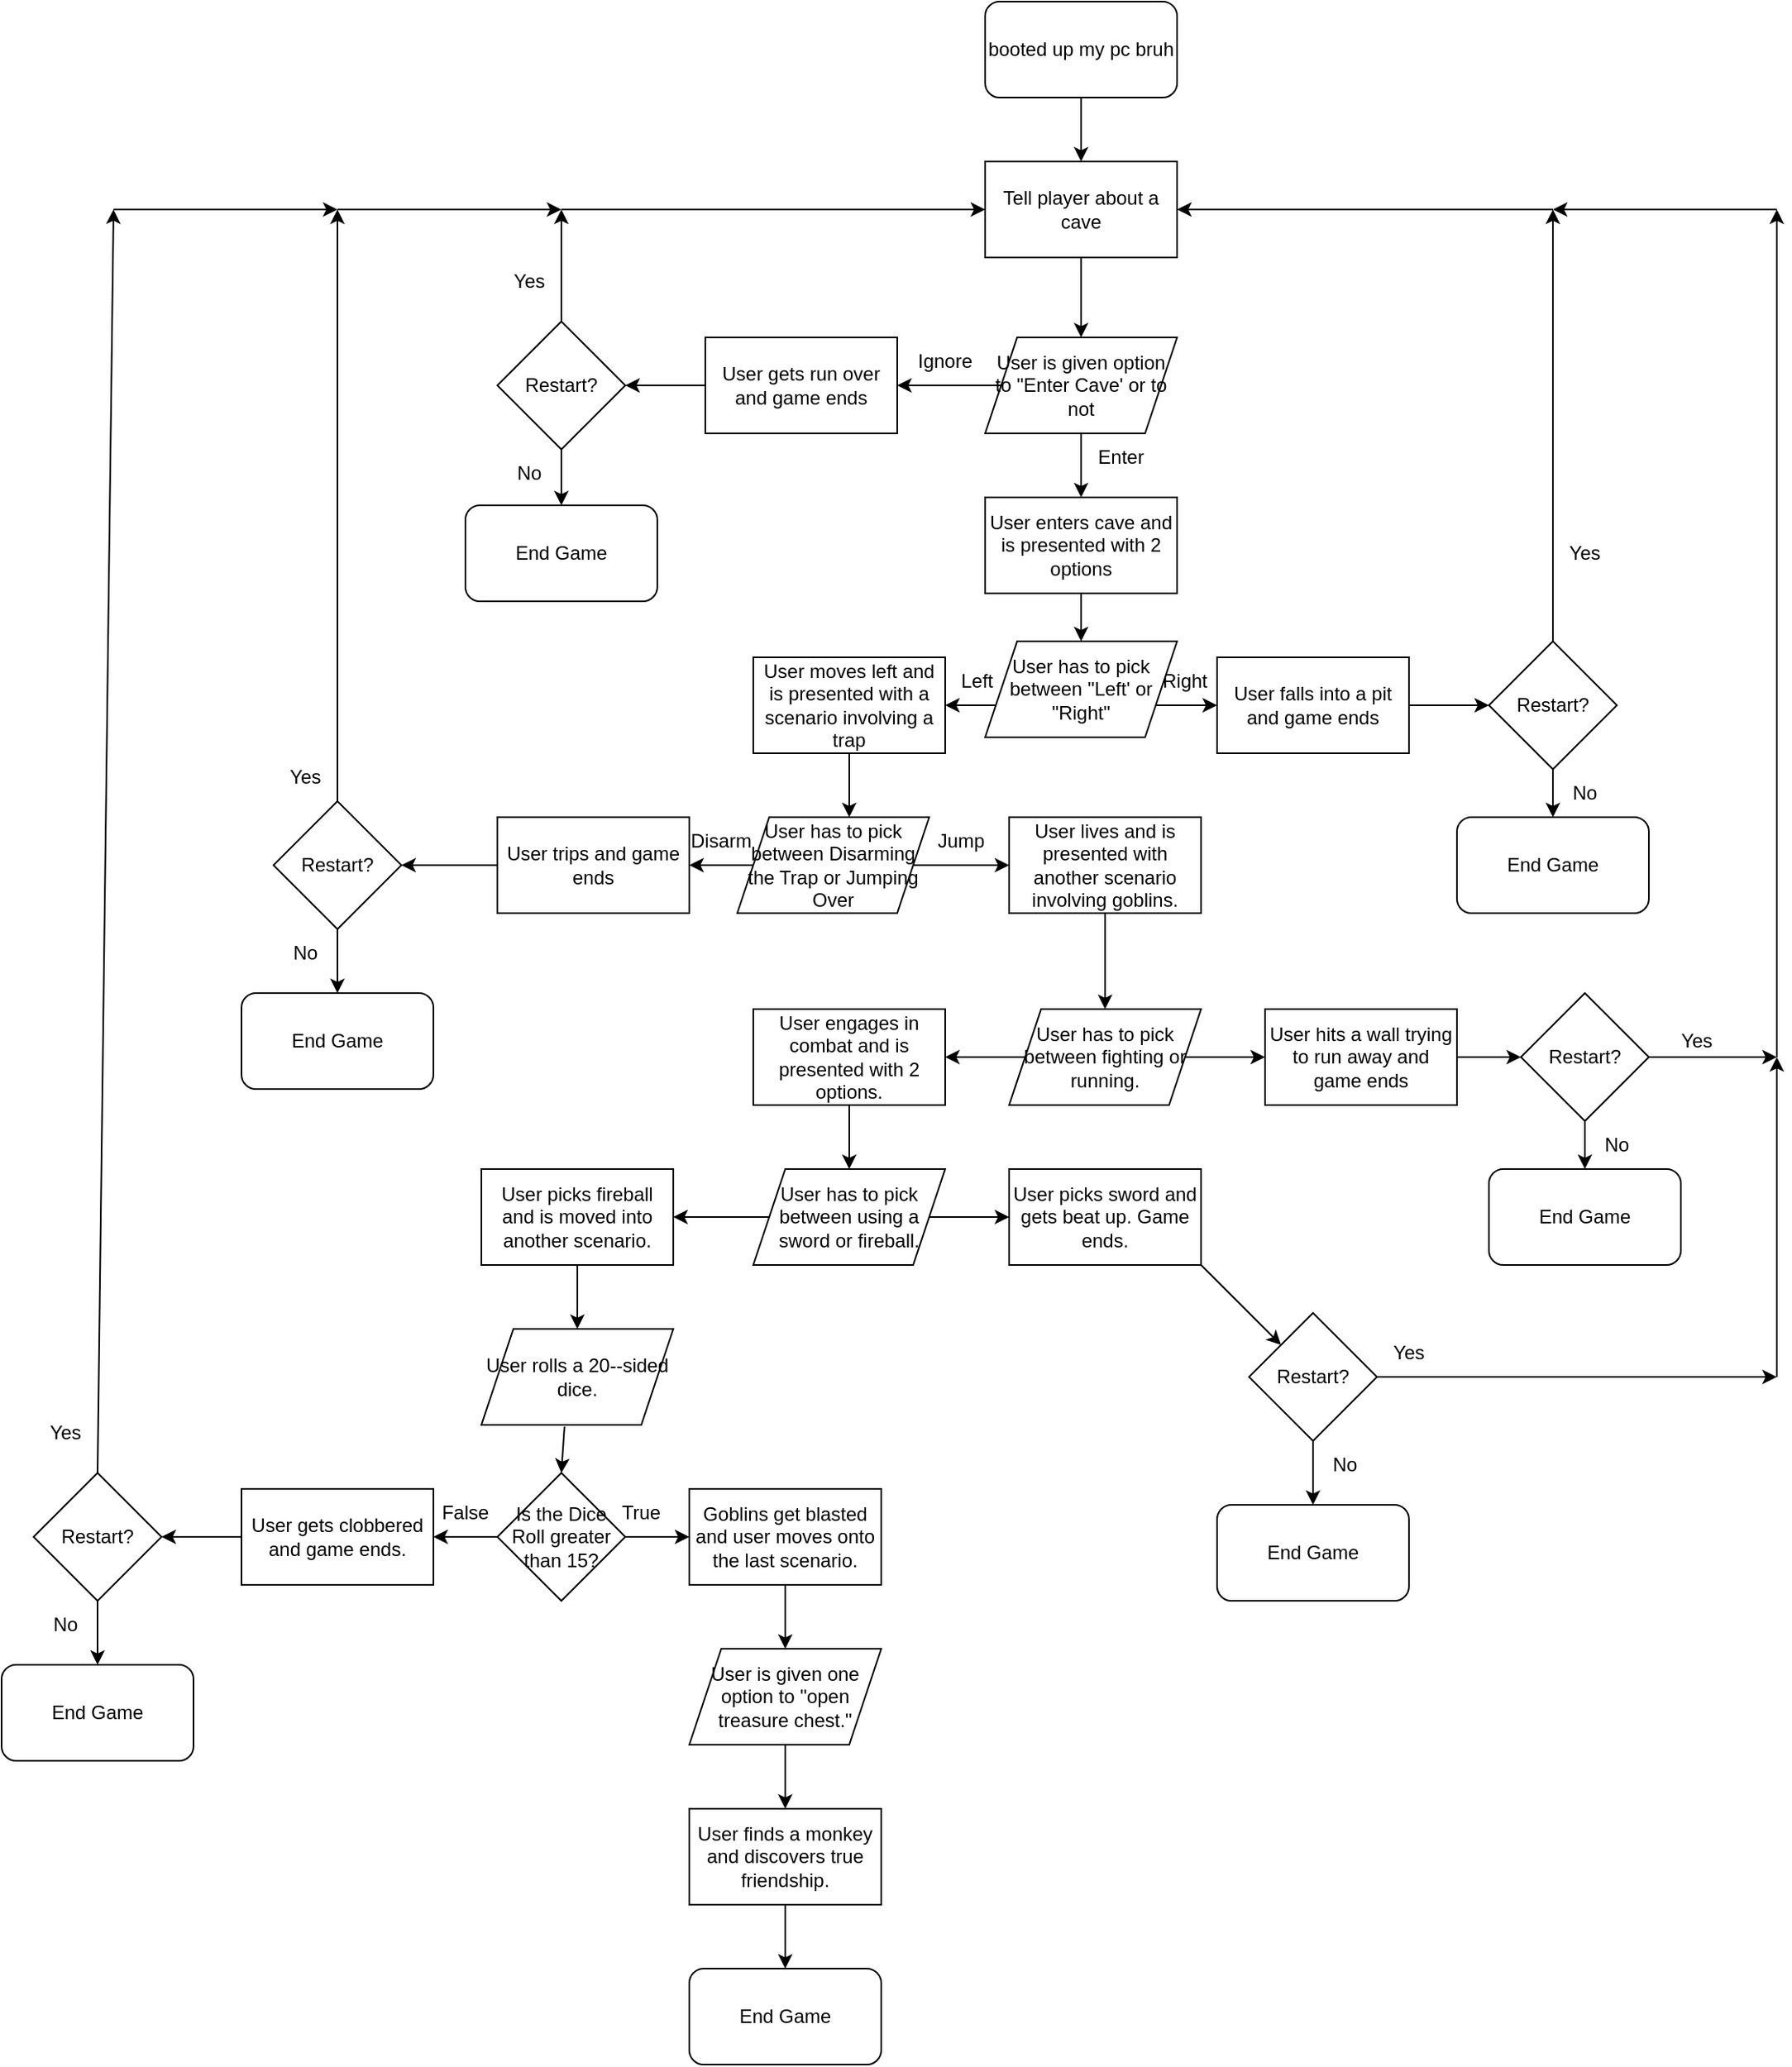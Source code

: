 <mxfile version="20.8.15" type="github">
  <diagram name="Page-1" id="5RxT69QAgoSh3RhOwdCd">
    <mxGraphModel dx="2359" dy="838" grid="1" gridSize="10" guides="1" tooltips="1" connect="1" arrows="1" fold="1" page="1" pageScale="1" pageWidth="850" pageHeight="1100" math="0" shadow="0">
      <root>
        <mxCell id="0" />
        <mxCell id="1" parent="0" />
        <mxCell id="-HIp7EItTo0Dw7fwhMQw-2" value="booted up my pc bruh" style="rounded=1;whiteSpace=wrap;html=1;" vertex="1" parent="1">
          <mxGeometry x="365" y="10" width="120" height="60" as="geometry" />
        </mxCell>
        <mxCell id="-HIp7EItTo0Dw7fwhMQw-4" value="" style="endArrow=classic;html=1;rounded=0;exitX=0.5;exitY=1;exitDx=0;exitDy=0;" edge="1" parent="1" source="-HIp7EItTo0Dw7fwhMQw-2">
          <mxGeometry width="50" height="50" relative="1" as="geometry">
            <mxPoint x="400" y="380" as="sourcePoint" />
            <mxPoint x="425" y="110" as="targetPoint" />
          </mxGeometry>
        </mxCell>
        <mxCell id="-HIp7EItTo0Dw7fwhMQw-5" value="&lt;font style=&quot;font-size: 12px;&quot;&gt;User is given option to &quot;Enter Cave&#39; or to not&lt;/font&gt;" style="shape=parallelogram;perimeter=parallelogramPerimeter;whiteSpace=wrap;html=1;fixedSize=1;" vertex="1" parent="1">
          <mxGeometry x="365" y="220" width="120" height="60" as="geometry" />
        </mxCell>
        <mxCell id="-HIp7EItTo0Dw7fwhMQw-6" value="" style="endArrow=classic;html=1;rounded=0;exitX=0.5;exitY=1;exitDx=0;exitDy=0;" edge="1" parent="1" source="-HIp7EItTo0Dw7fwhMQw-5">
          <mxGeometry width="50" height="50" relative="1" as="geometry">
            <mxPoint x="400" y="540" as="sourcePoint" />
            <mxPoint x="425" y="320" as="targetPoint" />
          </mxGeometry>
        </mxCell>
        <mxCell id="-HIp7EItTo0Dw7fwhMQw-7" value="User enters cave and is presented with 2 options" style="rounded=0;whiteSpace=wrap;html=1;" vertex="1" parent="1">
          <mxGeometry x="365" y="320" width="120" height="60" as="geometry" />
        </mxCell>
        <mxCell id="-HIp7EItTo0Dw7fwhMQw-9" value="" style="endArrow=classic;html=1;rounded=0;exitX=0.5;exitY=1;exitDx=0;exitDy=0;" edge="1" parent="1" source="-HIp7EItTo0Dw7fwhMQw-7">
          <mxGeometry width="50" height="50" relative="1" as="geometry">
            <mxPoint x="400" y="620" as="sourcePoint" />
            <mxPoint x="425" y="410" as="targetPoint" />
          </mxGeometry>
        </mxCell>
        <mxCell id="-HIp7EItTo0Dw7fwhMQw-10" value="" style="endArrow=classic;html=1;rounded=0;exitX=0;exitY=0.5;exitDx=0;exitDy=0;" edge="1" parent="1">
          <mxGeometry width="50" height="50" relative="1" as="geometry">
            <mxPoint x="385" y="450" as="sourcePoint" />
            <mxPoint x="340" y="450" as="targetPoint" />
          </mxGeometry>
        </mxCell>
        <mxCell id="-HIp7EItTo0Dw7fwhMQw-11" value="" style="endArrow=classic;html=1;rounded=0;exitX=1;exitY=0.5;exitDx=0;exitDy=0;" edge="1" parent="1">
          <mxGeometry width="50" height="50" relative="1" as="geometry">
            <mxPoint x="465" y="450" as="sourcePoint" />
            <mxPoint x="510" y="450" as="targetPoint" />
          </mxGeometry>
        </mxCell>
        <mxCell id="-HIp7EItTo0Dw7fwhMQw-12" value="User moves left and is presented with a scenario involving a trap" style="rounded=0;whiteSpace=wrap;html=1;" vertex="1" parent="1">
          <mxGeometry x="220" y="420" width="120" height="60" as="geometry" />
        </mxCell>
        <mxCell id="-HIp7EItTo0Dw7fwhMQw-13" value="User falls into a pit and game ends" style="rounded=0;whiteSpace=wrap;html=1;" vertex="1" parent="1">
          <mxGeometry x="510" y="420" width="120" height="60" as="geometry" />
        </mxCell>
        <mxCell id="-HIp7EItTo0Dw7fwhMQw-14" value="Left" style="text;html=1;strokeColor=none;fillColor=none;align=center;verticalAlign=middle;whiteSpace=wrap;rounded=0;" vertex="1" parent="1">
          <mxGeometry x="330" y="420" width="60" height="30" as="geometry" />
        </mxCell>
        <mxCell id="-HIp7EItTo0Dw7fwhMQw-15" value="Right" style="text;html=1;strokeColor=none;fillColor=none;align=center;verticalAlign=middle;whiteSpace=wrap;rounded=0;" vertex="1" parent="1">
          <mxGeometry x="460" y="420" width="60" height="30" as="geometry" />
        </mxCell>
        <mxCell id="-HIp7EItTo0Dw7fwhMQw-16" value="User has to pick between &quot;Left&#39; or &quot;Right&quot;" style="shape=parallelogram;perimeter=parallelogramPerimeter;whiteSpace=wrap;html=1;fixedSize=1;" vertex="1" parent="1">
          <mxGeometry x="365" y="410" width="120" height="60" as="geometry" />
        </mxCell>
        <mxCell id="-HIp7EItTo0Dw7fwhMQw-17" value="Restart?" style="rhombus;whiteSpace=wrap;html=1;fontSize=12;" vertex="1" parent="1">
          <mxGeometry x="680" y="410" width="80" height="80" as="geometry" />
        </mxCell>
        <mxCell id="-HIp7EItTo0Dw7fwhMQw-18" value="" style="endArrow=classic;html=1;rounded=0;fontSize=12;exitX=1;exitY=0.5;exitDx=0;exitDy=0;entryX=0;entryY=0.5;entryDx=0;entryDy=0;" edge="1" parent="1" source="-HIp7EItTo0Dw7fwhMQw-13" target="-HIp7EItTo0Dw7fwhMQw-17">
          <mxGeometry width="50" height="50" relative="1" as="geometry">
            <mxPoint x="400" y="480" as="sourcePoint" />
            <mxPoint x="450" y="430" as="targetPoint" />
          </mxGeometry>
        </mxCell>
        <mxCell id="-HIp7EItTo0Dw7fwhMQw-19" value="End Game" style="rounded=1;whiteSpace=wrap;html=1;fontSize=12;" vertex="1" parent="1">
          <mxGeometry x="660" y="520" width="120" height="60" as="geometry" />
        </mxCell>
        <mxCell id="-HIp7EItTo0Dw7fwhMQw-20" value="" style="endArrow=classic;html=1;rounded=0;fontSize=12;exitX=0.5;exitY=1;exitDx=0;exitDy=0;entryX=0.5;entryY=0;entryDx=0;entryDy=0;" edge="1" parent="1" source="-HIp7EItTo0Dw7fwhMQw-17" target="-HIp7EItTo0Dw7fwhMQw-19">
          <mxGeometry width="50" height="50" relative="1" as="geometry">
            <mxPoint x="400" y="480" as="sourcePoint" />
            <mxPoint x="450" y="430" as="targetPoint" />
          </mxGeometry>
        </mxCell>
        <mxCell id="-HIp7EItTo0Dw7fwhMQw-25" value="Yes" style="text;html=1;strokeColor=none;fillColor=none;align=center;verticalAlign=middle;whiteSpace=wrap;rounded=0;fontSize=12;" vertex="1" parent="1">
          <mxGeometry x="710" y="340" width="60" height="30" as="geometry" />
        </mxCell>
        <mxCell id="-HIp7EItTo0Dw7fwhMQw-26" value="No" style="text;html=1;strokeColor=none;fillColor=none;align=center;verticalAlign=middle;whiteSpace=wrap;rounded=0;fontSize=12;" vertex="1" parent="1">
          <mxGeometry x="710" y="490" width="60" height="30" as="geometry" />
        </mxCell>
        <mxCell id="-HIp7EItTo0Dw7fwhMQw-28" value="Enter" style="text;html=1;strokeColor=none;fillColor=none;align=center;verticalAlign=middle;whiteSpace=wrap;rounded=0;fontSize=12;" vertex="1" parent="1">
          <mxGeometry x="420" y="280" width="60" height="30" as="geometry" />
        </mxCell>
        <mxCell id="-HIp7EItTo0Dw7fwhMQw-29" value="" style="endArrow=classic;html=1;rounded=0;fontSize=12;exitX=0;exitY=0.5;exitDx=0;exitDy=0;" edge="1" parent="1" source="-HIp7EItTo0Dw7fwhMQw-5">
          <mxGeometry width="50" height="50" relative="1" as="geometry">
            <mxPoint x="400" y="470" as="sourcePoint" />
            <mxPoint x="310" y="250" as="targetPoint" />
          </mxGeometry>
        </mxCell>
        <mxCell id="-HIp7EItTo0Dw7fwhMQw-30" value="Ignore" style="text;html=1;strokeColor=none;fillColor=none;align=center;verticalAlign=middle;whiteSpace=wrap;rounded=0;fontSize=12;" vertex="1" parent="1">
          <mxGeometry x="310" y="220" width="60" height="30" as="geometry" />
        </mxCell>
        <mxCell id="-HIp7EItTo0Dw7fwhMQw-33" value="User gets run over and game ends" style="rounded=0;whiteSpace=wrap;html=1;fontSize=12;" vertex="1" parent="1">
          <mxGeometry x="190" y="220" width="120" height="60" as="geometry" />
        </mxCell>
        <mxCell id="-HIp7EItTo0Dw7fwhMQw-34" value="" style="endArrow=classic;html=1;rounded=0;fontSize=12;exitX=0;exitY=0.5;exitDx=0;exitDy=0;" edge="1" parent="1" source="-HIp7EItTo0Dw7fwhMQw-33">
          <mxGeometry width="50" height="50" relative="1" as="geometry">
            <mxPoint x="400" y="460" as="sourcePoint" />
            <mxPoint x="140" y="250" as="targetPoint" />
          </mxGeometry>
        </mxCell>
        <mxCell id="-HIp7EItTo0Dw7fwhMQw-35" value="Restart?" style="rhombus;whiteSpace=wrap;html=1;fontSize=12;" vertex="1" parent="1">
          <mxGeometry x="60" y="210" width="80" height="80" as="geometry" />
        </mxCell>
        <mxCell id="-HIp7EItTo0Dw7fwhMQw-36" value="Tell player about a cave" style="rounded=0;whiteSpace=wrap;html=1;fontSize=12;" vertex="1" parent="1">
          <mxGeometry x="365" y="110" width="120" height="60" as="geometry" />
        </mxCell>
        <mxCell id="-HIp7EItTo0Dw7fwhMQw-37" value="" style="endArrow=classic;html=1;rounded=0;fontSize=12;exitX=0.5;exitY=1;exitDx=0;exitDy=0;entryX=0.5;entryY=0;entryDx=0;entryDy=0;" edge="1" parent="1" source="-HIp7EItTo0Dw7fwhMQw-36" target="-HIp7EItTo0Dw7fwhMQw-5">
          <mxGeometry width="50" height="50" relative="1" as="geometry">
            <mxPoint x="400" y="350" as="sourcePoint" />
            <mxPoint x="450" y="300" as="targetPoint" />
          </mxGeometry>
        </mxCell>
        <mxCell id="-HIp7EItTo0Dw7fwhMQw-38" value="" style="endArrow=classic;html=1;rounded=0;fontSize=12;exitX=0.5;exitY=0;exitDx=0;exitDy=0;" edge="1" parent="1" source="-HIp7EItTo0Dw7fwhMQw-17">
          <mxGeometry width="50" height="50" relative="1" as="geometry">
            <mxPoint x="400" y="350" as="sourcePoint" />
            <mxPoint x="720" y="140" as="targetPoint" />
          </mxGeometry>
        </mxCell>
        <mxCell id="-HIp7EItTo0Dw7fwhMQw-39" value="" style="endArrow=classic;html=1;rounded=0;fontSize=12;entryX=1;entryY=0.5;entryDx=0;entryDy=0;" edge="1" parent="1" target="-HIp7EItTo0Dw7fwhMQw-36">
          <mxGeometry width="50" height="50" relative="1" as="geometry">
            <mxPoint x="720" y="140" as="sourcePoint" />
            <mxPoint x="450" y="300" as="targetPoint" />
          </mxGeometry>
        </mxCell>
        <mxCell id="-HIp7EItTo0Dw7fwhMQw-40" value="" style="endArrow=classic;html=1;rounded=0;fontSize=12;exitX=0.5;exitY=0;exitDx=0;exitDy=0;" edge="1" parent="1" source="-HIp7EItTo0Dw7fwhMQw-35">
          <mxGeometry width="50" height="50" relative="1" as="geometry">
            <mxPoint x="400" y="350" as="sourcePoint" />
            <mxPoint x="100" y="140" as="targetPoint" />
          </mxGeometry>
        </mxCell>
        <mxCell id="-HIp7EItTo0Dw7fwhMQw-41" value="" style="endArrow=classic;html=1;rounded=0;fontSize=12;entryX=0;entryY=0.5;entryDx=0;entryDy=0;" edge="1" parent="1" target="-HIp7EItTo0Dw7fwhMQw-36">
          <mxGeometry width="50" height="50" relative="1" as="geometry">
            <mxPoint x="100" y="140" as="sourcePoint" />
            <mxPoint x="450" y="300" as="targetPoint" />
          </mxGeometry>
        </mxCell>
        <mxCell id="-HIp7EItTo0Dw7fwhMQw-42" value="End Game" style="rounded=1;whiteSpace=wrap;html=1;fontSize=12;" vertex="1" parent="1">
          <mxGeometry x="40" y="325" width="120" height="60" as="geometry" />
        </mxCell>
        <mxCell id="-HIp7EItTo0Dw7fwhMQw-44" value="" style="endArrow=classic;html=1;rounded=0;fontSize=12;exitX=0.5;exitY=1;exitDx=0;exitDy=0;entryX=0.5;entryY=0;entryDx=0;entryDy=0;" edge="1" parent="1" source="-HIp7EItTo0Dw7fwhMQw-35" target="-HIp7EItTo0Dw7fwhMQw-42">
          <mxGeometry width="50" height="50" relative="1" as="geometry">
            <mxPoint x="400" y="350" as="sourcePoint" />
            <mxPoint x="450" y="300" as="targetPoint" />
          </mxGeometry>
        </mxCell>
        <mxCell id="-HIp7EItTo0Dw7fwhMQw-45" value="Yes" style="text;html=1;strokeColor=none;fillColor=none;align=center;verticalAlign=middle;whiteSpace=wrap;rounded=0;fontSize=12;" vertex="1" parent="1">
          <mxGeometry x="50" y="170" width="60" height="30" as="geometry" />
        </mxCell>
        <mxCell id="-HIp7EItTo0Dw7fwhMQw-46" value="No" style="text;html=1;strokeColor=none;fillColor=none;align=center;verticalAlign=middle;whiteSpace=wrap;rounded=0;fontSize=12;" vertex="1" parent="1">
          <mxGeometry x="50" y="290" width="60" height="30" as="geometry" />
        </mxCell>
        <mxCell id="-HIp7EItTo0Dw7fwhMQw-47" value="User has to pick between Disarming the Trap or Jumping Over" style="shape=parallelogram;perimeter=parallelogramPerimeter;whiteSpace=wrap;html=1;fixedSize=1;fontSize=12;" vertex="1" parent="1">
          <mxGeometry x="210" y="520" width="120" height="60" as="geometry" />
        </mxCell>
        <mxCell id="-HIp7EItTo0Dw7fwhMQw-48" value="" style="endArrow=classic;html=1;rounded=0;fontSize=12;exitX=0.5;exitY=1;exitDx=0;exitDy=0;" edge="1" parent="1" source="-HIp7EItTo0Dw7fwhMQw-12">
          <mxGeometry width="50" height="50" relative="1" as="geometry">
            <mxPoint x="400" y="350" as="sourcePoint" />
            <mxPoint x="280" y="520" as="targetPoint" />
          </mxGeometry>
        </mxCell>
        <mxCell id="-HIp7EItTo0Dw7fwhMQw-50" value="" style="endArrow=classic;html=1;rounded=0;fontSize=12;exitX=1;exitY=0.5;exitDx=0;exitDy=0;" edge="1" parent="1" source="-HIp7EItTo0Dw7fwhMQw-47">
          <mxGeometry width="50" height="50" relative="1" as="geometry">
            <mxPoint x="400" y="620" as="sourcePoint" />
            <mxPoint x="380" y="550" as="targetPoint" />
          </mxGeometry>
        </mxCell>
        <mxCell id="-HIp7EItTo0Dw7fwhMQw-51" value="User lives and is presented with another scenario involving goblins." style="rounded=0;whiteSpace=wrap;html=1;fontSize=12;" vertex="1" parent="1">
          <mxGeometry x="380" y="520" width="120" height="60" as="geometry" />
        </mxCell>
        <mxCell id="-HIp7EItTo0Dw7fwhMQw-52" value="" style="endArrow=classic;html=1;rounded=0;fontSize=12;exitX=0;exitY=0.5;exitDx=0;exitDy=0;entryX=1;entryY=0.5;entryDx=0;entryDy=0;" edge="1" parent="1" source="-HIp7EItTo0Dw7fwhMQw-47" target="-HIp7EItTo0Dw7fwhMQw-53">
          <mxGeometry width="50" height="50" relative="1" as="geometry">
            <mxPoint x="400" y="600" as="sourcePoint" />
            <mxPoint x="170" y="550" as="targetPoint" />
          </mxGeometry>
        </mxCell>
        <mxCell id="-HIp7EItTo0Dw7fwhMQw-53" value="User trips and game ends" style="rounded=0;whiteSpace=wrap;html=1;fontSize=12;" vertex="1" parent="1">
          <mxGeometry x="60" y="520" width="120" height="60" as="geometry" />
        </mxCell>
        <mxCell id="-HIp7EItTo0Dw7fwhMQw-54" value="Jump" style="text;html=1;strokeColor=none;fillColor=none;align=center;verticalAlign=middle;whiteSpace=wrap;rounded=0;fontSize=12;" vertex="1" parent="1">
          <mxGeometry x="320" y="520" width="60" height="30" as="geometry" />
        </mxCell>
        <mxCell id="-HIp7EItTo0Dw7fwhMQw-55" value="Disarm" style="text;html=1;strokeColor=none;fillColor=none;align=center;verticalAlign=middle;whiteSpace=wrap;rounded=0;fontSize=12;" vertex="1" parent="1">
          <mxGeometry x="170" y="520" width="60" height="30" as="geometry" />
        </mxCell>
        <mxCell id="-HIp7EItTo0Dw7fwhMQw-56" value="" style="endArrow=classic;html=1;rounded=0;fontSize=12;exitX=0;exitY=0.5;exitDx=0;exitDy=0;" edge="1" parent="1" source="-HIp7EItTo0Dw7fwhMQw-53">
          <mxGeometry width="50" height="50" relative="1" as="geometry">
            <mxPoint x="-20" y="680" as="sourcePoint" />
            <mxPoint y="550" as="targetPoint" />
          </mxGeometry>
        </mxCell>
        <mxCell id="-HIp7EItTo0Dw7fwhMQw-57" value="Restart?" style="rhombus;whiteSpace=wrap;html=1;fontSize=12;" vertex="1" parent="1">
          <mxGeometry x="-80" y="510" width="80" height="80" as="geometry" />
        </mxCell>
        <mxCell id="-HIp7EItTo0Dw7fwhMQw-58" value="End Game" style="rounded=1;whiteSpace=wrap;html=1;fontSize=12;" vertex="1" parent="1">
          <mxGeometry x="-100" y="630" width="120" height="60" as="geometry" />
        </mxCell>
        <mxCell id="-HIp7EItTo0Dw7fwhMQw-59" value="" style="endArrow=classic;html=1;rounded=0;fontSize=12;exitX=0.5;exitY=1;exitDx=0;exitDy=0;entryX=0.5;entryY=0;entryDx=0;entryDy=0;" edge="1" parent="1" source="-HIp7EItTo0Dw7fwhMQw-57" target="-HIp7EItTo0Dw7fwhMQw-58">
          <mxGeometry width="50" height="50" relative="1" as="geometry">
            <mxPoint x="400" y="500" as="sourcePoint" />
            <mxPoint x="450" y="450" as="targetPoint" />
          </mxGeometry>
        </mxCell>
        <mxCell id="-HIp7EItTo0Dw7fwhMQw-60" value="" style="endArrow=classic;html=1;rounded=0;fontSize=12;exitX=0.5;exitY=0;exitDx=0;exitDy=0;" edge="1" parent="1" source="-HIp7EItTo0Dw7fwhMQw-57">
          <mxGeometry width="50" height="50" relative="1" as="geometry">
            <mxPoint x="400" y="500" as="sourcePoint" />
            <mxPoint x="-40" y="140" as="targetPoint" />
          </mxGeometry>
        </mxCell>
        <mxCell id="-HIp7EItTo0Dw7fwhMQw-62" value="" style="endArrow=classic;html=1;rounded=0;fontSize=12;" edge="1" parent="1">
          <mxGeometry width="50" height="50" relative="1" as="geometry">
            <mxPoint x="-40" y="140" as="sourcePoint" />
            <mxPoint x="100" y="140" as="targetPoint" />
          </mxGeometry>
        </mxCell>
        <mxCell id="-HIp7EItTo0Dw7fwhMQw-63" value="Yes" style="text;html=1;strokeColor=none;fillColor=none;align=center;verticalAlign=middle;whiteSpace=wrap;rounded=0;fontSize=12;" vertex="1" parent="1">
          <mxGeometry x="-90" y="480" width="60" height="30" as="geometry" />
        </mxCell>
        <mxCell id="-HIp7EItTo0Dw7fwhMQw-64" value="No" style="text;html=1;strokeColor=none;fillColor=none;align=center;verticalAlign=middle;whiteSpace=wrap;rounded=0;fontSize=12;" vertex="1" parent="1">
          <mxGeometry x="-90" y="590" width="60" height="30" as="geometry" />
        </mxCell>
        <mxCell id="-HIp7EItTo0Dw7fwhMQw-65" value="User has to pick between fighting or running." style="shape=parallelogram;perimeter=parallelogramPerimeter;whiteSpace=wrap;html=1;fixedSize=1;fontSize=12;" vertex="1" parent="1">
          <mxGeometry x="380" y="640" width="120" height="60" as="geometry" />
        </mxCell>
        <mxCell id="-HIp7EItTo0Dw7fwhMQw-66" value="" style="endArrow=classic;html=1;rounded=0;fontSize=12;exitX=0.5;exitY=1;exitDx=0;exitDy=0;entryX=0.5;entryY=0;entryDx=0;entryDy=0;" edge="1" parent="1" source="-HIp7EItTo0Dw7fwhMQw-51" target="-HIp7EItTo0Dw7fwhMQw-65">
          <mxGeometry width="50" height="50" relative="1" as="geometry">
            <mxPoint x="400" y="690" as="sourcePoint" />
            <mxPoint x="450" y="640" as="targetPoint" />
          </mxGeometry>
        </mxCell>
        <mxCell id="-HIp7EItTo0Dw7fwhMQw-67" value="User hits a wall trying to run away and game ends" style="rounded=0;whiteSpace=wrap;html=1;fontSize=12;" vertex="1" parent="1">
          <mxGeometry x="540" y="640" width="120" height="60" as="geometry" />
        </mxCell>
        <mxCell id="-HIp7EItTo0Dw7fwhMQw-69" value="User engages in combat and is presented with 2 options." style="rounded=0;whiteSpace=wrap;html=1;fontSize=12;" vertex="1" parent="1">
          <mxGeometry x="220" y="640" width="120" height="60" as="geometry" />
        </mxCell>
        <mxCell id="-HIp7EItTo0Dw7fwhMQw-70" value="" style="endArrow=classic;html=1;rounded=0;fontSize=12;exitX=1;exitY=0.5;exitDx=0;exitDy=0;entryX=0;entryY=0.5;entryDx=0;entryDy=0;" edge="1" parent="1" source="-HIp7EItTo0Dw7fwhMQw-65" target="-HIp7EItTo0Dw7fwhMQw-67">
          <mxGeometry width="50" height="50" relative="1" as="geometry">
            <mxPoint x="400" y="640" as="sourcePoint" />
            <mxPoint x="450" y="590" as="targetPoint" />
          </mxGeometry>
        </mxCell>
        <mxCell id="-HIp7EItTo0Dw7fwhMQw-71" value="" style="endArrow=classic;html=1;rounded=0;fontSize=12;exitX=0;exitY=0.5;exitDx=0;exitDy=0;entryX=1;entryY=0.5;entryDx=0;entryDy=0;" edge="1" parent="1" source="-HIp7EItTo0Dw7fwhMQw-65" target="-HIp7EItTo0Dw7fwhMQw-69">
          <mxGeometry width="50" height="50" relative="1" as="geometry">
            <mxPoint x="400" y="640" as="sourcePoint" />
            <mxPoint x="450" y="590" as="targetPoint" />
          </mxGeometry>
        </mxCell>
        <mxCell id="-HIp7EItTo0Dw7fwhMQw-73" value="" style="endArrow=classic;html=1;rounded=0;fontSize=12;exitX=0.5;exitY=1;exitDx=0;exitDy=0;" edge="1" parent="1" source="-HIp7EItTo0Dw7fwhMQw-69">
          <mxGeometry width="50" height="50" relative="1" as="geometry">
            <mxPoint x="400" y="840" as="sourcePoint" />
            <mxPoint x="280" y="740" as="targetPoint" />
          </mxGeometry>
        </mxCell>
        <mxCell id="-HIp7EItTo0Dw7fwhMQw-74" value="Restart?" style="rhombus;whiteSpace=wrap;html=1;fontSize=12;" vertex="1" parent="1">
          <mxGeometry x="700" y="630" width="80" height="80" as="geometry" />
        </mxCell>
        <mxCell id="-HIp7EItTo0Dw7fwhMQw-75" value="" style="endArrow=classic;html=1;rounded=0;fontSize=12;exitX=1;exitY=0.5;exitDx=0;exitDy=0;entryX=0;entryY=0.5;entryDx=0;entryDy=0;" edge="1" parent="1" source="-HIp7EItTo0Dw7fwhMQw-67" target="-HIp7EItTo0Dw7fwhMQw-74">
          <mxGeometry width="50" height="50" relative="1" as="geometry">
            <mxPoint x="400" y="640" as="sourcePoint" />
            <mxPoint x="450" y="590" as="targetPoint" />
          </mxGeometry>
        </mxCell>
        <mxCell id="-HIp7EItTo0Dw7fwhMQw-76" value="End Game" style="rounded=1;whiteSpace=wrap;html=1;fontSize=12;" vertex="1" parent="1">
          <mxGeometry x="680" y="740" width="120" height="60" as="geometry" />
        </mxCell>
        <mxCell id="-HIp7EItTo0Dw7fwhMQw-78" value="" style="endArrow=classic;html=1;rounded=0;fontSize=12;exitX=0.5;exitY=1;exitDx=0;exitDy=0;entryX=0.5;entryY=0;entryDx=0;entryDy=0;" edge="1" parent="1" source="-HIp7EItTo0Dw7fwhMQw-74" target="-HIp7EItTo0Dw7fwhMQw-76">
          <mxGeometry width="50" height="50" relative="1" as="geometry">
            <mxPoint x="400" y="640" as="sourcePoint" />
            <mxPoint x="450" y="590" as="targetPoint" />
          </mxGeometry>
        </mxCell>
        <mxCell id="-HIp7EItTo0Dw7fwhMQw-79" value="" style="endArrow=classic;html=1;rounded=0;fontSize=12;exitX=1;exitY=0.5;exitDx=0;exitDy=0;" edge="1" parent="1" source="-HIp7EItTo0Dw7fwhMQw-74">
          <mxGeometry width="50" height="50" relative="1" as="geometry">
            <mxPoint x="400" y="640" as="sourcePoint" />
            <mxPoint x="860" y="670" as="targetPoint" />
          </mxGeometry>
        </mxCell>
        <mxCell id="-HIp7EItTo0Dw7fwhMQw-80" value="" style="endArrow=classic;html=1;rounded=0;fontSize=12;" edge="1" parent="1">
          <mxGeometry width="50" height="50" relative="1" as="geometry">
            <mxPoint x="860" y="670" as="sourcePoint" />
            <mxPoint x="860" y="140" as="targetPoint" />
          </mxGeometry>
        </mxCell>
        <mxCell id="-HIp7EItTo0Dw7fwhMQw-81" value="" style="endArrow=classic;html=1;rounded=0;fontSize=12;" edge="1" parent="1">
          <mxGeometry width="50" height="50" relative="1" as="geometry">
            <mxPoint x="860" y="140" as="sourcePoint" />
            <mxPoint x="720" y="140" as="targetPoint" />
          </mxGeometry>
        </mxCell>
        <mxCell id="-HIp7EItTo0Dw7fwhMQw-82" value="Yes" style="text;html=1;strokeColor=none;fillColor=none;align=center;verticalAlign=middle;whiteSpace=wrap;rounded=0;fontSize=12;" vertex="1" parent="1">
          <mxGeometry x="780" y="645" width="60" height="30" as="geometry" />
        </mxCell>
        <mxCell id="-HIp7EItTo0Dw7fwhMQw-83" value="No" style="text;html=1;strokeColor=none;fillColor=none;align=center;verticalAlign=middle;whiteSpace=wrap;rounded=0;fontSize=12;" vertex="1" parent="1">
          <mxGeometry x="730" y="710" width="60" height="30" as="geometry" />
        </mxCell>
        <mxCell id="-HIp7EItTo0Dw7fwhMQw-84" value="User has to pick between using a sword or fireball." style="shape=parallelogram;perimeter=parallelogramPerimeter;whiteSpace=wrap;html=1;fixedSize=1;fontSize=12;" vertex="1" parent="1">
          <mxGeometry x="220" y="740" width="120" height="60" as="geometry" />
        </mxCell>
        <mxCell id="-HIp7EItTo0Dw7fwhMQw-85" value="" style="endArrow=classic;html=1;rounded=0;fontSize=12;exitX=0;exitY=0.5;exitDx=0;exitDy=0;" edge="1" parent="1" source="-HIp7EItTo0Dw7fwhMQw-84">
          <mxGeometry width="50" height="50" relative="1" as="geometry">
            <mxPoint x="400" y="720" as="sourcePoint" />
            <mxPoint x="170" y="770" as="targetPoint" />
          </mxGeometry>
        </mxCell>
        <mxCell id="-HIp7EItTo0Dw7fwhMQw-86" value="User picks fireball and is moved into another scenario." style="rounded=0;whiteSpace=wrap;html=1;fontSize=12;" vertex="1" parent="1">
          <mxGeometry x="50" y="740" width="120" height="60" as="geometry" />
        </mxCell>
        <mxCell id="-HIp7EItTo0Dw7fwhMQw-87" value="User picks sword and gets beat up. Game ends." style="rounded=0;whiteSpace=wrap;html=1;fontSize=12;" vertex="1" parent="1">
          <mxGeometry x="380" y="740" width="120" height="60" as="geometry" />
        </mxCell>
        <mxCell id="-HIp7EItTo0Dw7fwhMQw-88" value="" style="endArrow=classic;html=1;rounded=0;fontSize=12;exitX=1;exitY=0.5;exitDx=0;exitDy=0;entryX=0;entryY=0.5;entryDx=0;entryDy=0;" edge="1" parent="1" source="-HIp7EItTo0Dw7fwhMQw-84" target="-HIp7EItTo0Dw7fwhMQw-87">
          <mxGeometry width="50" height="50" relative="1" as="geometry">
            <mxPoint x="400" y="920" as="sourcePoint" />
            <mxPoint x="450" y="870" as="targetPoint" />
          </mxGeometry>
        </mxCell>
        <mxCell id="-HIp7EItTo0Dw7fwhMQw-89" value="Restart?" style="rhombus;whiteSpace=wrap;html=1;fontSize=12;" vertex="1" parent="1">
          <mxGeometry x="530" y="830" width="80" height="80" as="geometry" />
        </mxCell>
        <mxCell id="-HIp7EItTo0Dw7fwhMQw-90" value="" style="endArrow=classic;html=1;rounded=0;fontSize=12;exitX=1;exitY=1;exitDx=0;exitDy=0;entryX=0;entryY=0;entryDx=0;entryDy=0;" edge="1" parent="1" source="-HIp7EItTo0Dw7fwhMQw-87" target="-HIp7EItTo0Dw7fwhMQw-89">
          <mxGeometry width="50" height="50" relative="1" as="geometry">
            <mxPoint x="400" y="910" as="sourcePoint" />
            <mxPoint x="450" y="860" as="targetPoint" />
          </mxGeometry>
        </mxCell>
        <mxCell id="-HIp7EItTo0Dw7fwhMQw-91" value="End Game" style="rounded=1;whiteSpace=wrap;html=1;fontSize=12;" vertex="1" parent="1">
          <mxGeometry x="510" y="950" width="120" height="60" as="geometry" />
        </mxCell>
        <mxCell id="-HIp7EItTo0Dw7fwhMQw-92" value="" style="endArrow=classic;html=1;rounded=0;fontSize=12;exitX=0.5;exitY=1;exitDx=0;exitDy=0;entryX=0.5;entryY=0;entryDx=0;entryDy=0;" edge="1" parent="1" source="-HIp7EItTo0Dw7fwhMQw-89" target="-HIp7EItTo0Dw7fwhMQw-91">
          <mxGeometry width="50" height="50" relative="1" as="geometry">
            <mxPoint x="400" y="910" as="sourcePoint" />
            <mxPoint x="450" y="860" as="targetPoint" />
          </mxGeometry>
        </mxCell>
        <mxCell id="-HIp7EItTo0Dw7fwhMQw-93" value="" style="endArrow=classic;html=1;rounded=0;fontSize=12;exitX=1;exitY=0.5;exitDx=0;exitDy=0;" edge="1" parent="1" source="-HIp7EItTo0Dw7fwhMQw-89">
          <mxGeometry width="50" height="50" relative="1" as="geometry">
            <mxPoint x="400" y="910" as="sourcePoint" />
            <mxPoint x="860" y="870" as="targetPoint" />
          </mxGeometry>
        </mxCell>
        <mxCell id="-HIp7EItTo0Dw7fwhMQw-94" value="" style="endArrow=classic;html=1;rounded=0;fontSize=12;" edge="1" parent="1">
          <mxGeometry width="50" height="50" relative="1" as="geometry">
            <mxPoint x="860" y="870" as="sourcePoint" />
            <mxPoint x="860" y="670" as="targetPoint" />
          </mxGeometry>
        </mxCell>
        <mxCell id="-HIp7EItTo0Dw7fwhMQw-95" value="Yes" style="text;html=1;strokeColor=none;fillColor=none;align=center;verticalAlign=middle;whiteSpace=wrap;rounded=0;fontSize=12;" vertex="1" parent="1">
          <mxGeometry x="600" y="840" width="60" height="30" as="geometry" />
        </mxCell>
        <mxCell id="-HIp7EItTo0Dw7fwhMQw-96" value="No" style="text;html=1;strokeColor=none;fillColor=none;align=center;verticalAlign=middle;whiteSpace=wrap;rounded=0;fontSize=12;" vertex="1" parent="1">
          <mxGeometry x="560" y="910" width="60" height="30" as="geometry" />
        </mxCell>
        <mxCell id="-HIp7EItTo0Dw7fwhMQw-97" value="User rolls a 20--sided dice." style="shape=parallelogram;perimeter=parallelogramPerimeter;whiteSpace=wrap;html=1;fixedSize=1;fontSize=12;" vertex="1" parent="1">
          <mxGeometry x="50" y="840" width="120" height="60" as="geometry" />
        </mxCell>
        <mxCell id="-HIp7EItTo0Dw7fwhMQw-98" value="" style="endArrow=classic;html=1;rounded=0;fontSize=12;exitX=0.5;exitY=1;exitDx=0;exitDy=0;entryX=0.5;entryY=0;entryDx=0;entryDy=0;" edge="1" parent="1" source="-HIp7EItTo0Dw7fwhMQw-86" target="-HIp7EItTo0Dw7fwhMQw-97">
          <mxGeometry width="50" height="50" relative="1" as="geometry">
            <mxPoint x="400" y="890" as="sourcePoint" />
            <mxPoint x="160" y="830" as="targetPoint" />
          </mxGeometry>
        </mxCell>
        <mxCell id="-HIp7EItTo0Dw7fwhMQw-99" value="Is the Dice Roll greater than 15?" style="rhombus;whiteSpace=wrap;html=1;fontSize=12;" vertex="1" parent="1">
          <mxGeometry x="60" y="930" width="80" height="80" as="geometry" />
        </mxCell>
        <mxCell id="-HIp7EItTo0Dw7fwhMQw-100" value="Goblins get blasted and user moves onto the last scenario." style="rounded=0;whiteSpace=wrap;html=1;fontSize=12;" vertex="1" parent="1">
          <mxGeometry x="180" y="940" width="120" height="60" as="geometry" />
        </mxCell>
        <mxCell id="-HIp7EItTo0Dw7fwhMQw-101" value="User gets clobbered and game ends." style="rounded=0;whiteSpace=wrap;html=1;fontSize=12;" vertex="1" parent="1">
          <mxGeometry x="-100" y="940" width="120" height="60" as="geometry" />
        </mxCell>
        <mxCell id="-HIp7EItTo0Dw7fwhMQw-102" value="" style="endArrow=classic;html=1;rounded=0;fontSize=12;exitX=0.433;exitY=1.017;exitDx=0;exitDy=0;exitPerimeter=0;entryX=0.5;entryY=0;entryDx=0;entryDy=0;" edge="1" parent="1" source="-HIp7EItTo0Dw7fwhMQw-97" target="-HIp7EItTo0Dw7fwhMQw-99">
          <mxGeometry width="50" height="50" relative="1" as="geometry">
            <mxPoint x="400" y="970" as="sourcePoint" />
            <mxPoint x="450" y="920" as="targetPoint" />
          </mxGeometry>
        </mxCell>
        <mxCell id="-HIp7EItTo0Dw7fwhMQw-103" value="" style="endArrow=classic;html=1;rounded=0;fontSize=12;exitX=1;exitY=0.5;exitDx=0;exitDy=0;entryX=0;entryY=0.5;entryDx=0;entryDy=0;" edge="1" parent="1" source="-HIp7EItTo0Dw7fwhMQw-99" target="-HIp7EItTo0Dw7fwhMQw-100">
          <mxGeometry width="50" height="50" relative="1" as="geometry">
            <mxPoint x="400" y="970" as="sourcePoint" />
            <mxPoint x="450" y="920" as="targetPoint" />
          </mxGeometry>
        </mxCell>
        <mxCell id="-HIp7EItTo0Dw7fwhMQw-104" value="" style="endArrow=classic;html=1;rounded=0;fontSize=12;exitX=0;exitY=0.5;exitDx=0;exitDy=0;entryX=1;entryY=0.5;entryDx=0;entryDy=0;" edge="1" parent="1" source="-HIp7EItTo0Dw7fwhMQw-99" target="-HIp7EItTo0Dw7fwhMQw-101">
          <mxGeometry width="50" height="50" relative="1" as="geometry">
            <mxPoint x="400" y="670" as="sourcePoint" />
            <mxPoint x="450" y="620" as="targetPoint" />
          </mxGeometry>
        </mxCell>
        <mxCell id="-HIp7EItTo0Dw7fwhMQw-105" value="True" style="text;html=1;strokeColor=none;fillColor=none;align=center;verticalAlign=middle;whiteSpace=wrap;rounded=0;fontSize=12;" vertex="1" parent="1">
          <mxGeometry x="120" y="940" width="60" height="30" as="geometry" />
        </mxCell>
        <mxCell id="-HIp7EItTo0Dw7fwhMQw-106" value="False" style="text;html=1;strokeColor=none;fillColor=none;align=center;verticalAlign=middle;whiteSpace=wrap;rounded=0;fontSize=12;" vertex="1" parent="1">
          <mxGeometry x="10" y="940" width="60" height="30" as="geometry" />
        </mxCell>
        <mxCell id="-HIp7EItTo0Dw7fwhMQw-107" value="Restart?" style="rhombus;whiteSpace=wrap;html=1;fontSize=12;" vertex="1" parent="1">
          <mxGeometry x="-230" y="930" width="80" height="80" as="geometry" />
        </mxCell>
        <mxCell id="-HIp7EItTo0Dw7fwhMQw-108" value="End Game" style="rounded=1;whiteSpace=wrap;html=1;fontSize=12;" vertex="1" parent="1">
          <mxGeometry x="-250" y="1050" width="120" height="60" as="geometry" />
        </mxCell>
        <mxCell id="-HIp7EItTo0Dw7fwhMQw-109" value="" style="endArrow=classic;html=1;rounded=0;fontSize=12;exitX=0;exitY=0.5;exitDx=0;exitDy=0;entryX=1;entryY=0.5;entryDx=0;entryDy=0;" edge="1" parent="1" source="-HIp7EItTo0Dw7fwhMQw-101" target="-HIp7EItTo0Dw7fwhMQw-107">
          <mxGeometry width="50" height="50" relative="1" as="geometry">
            <mxPoint x="400" y="850" as="sourcePoint" />
            <mxPoint x="450" y="800" as="targetPoint" />
          </mxGeometry>
        </mxCell>
        <mxCell id="-HIp7EItTo0Dw7fwhMQw-110" value="" style="endArrow=classic;html=1;rounded=0;fontSize=12;exitX=0.5;exitY=1;exitDx=0;exitDy=0;entryX=0.5;entryY=0;entryDx=0;entryDy=0;" edge="1" parent="1" source="-HIp7EItTo0Dw7fwhMQw-107" target="-HIp7EItTo0Dw7fwhMQw-108">
          <mxGeometry width="50" height="50" relative="1" as="geometry">
            <mxPoint x="400" y="850" as="sourcePoint" />
            <mxPoint x="450" y="800" as="targetPoint" />
          </mxGeometry>
        </mxCell>
        <mxCell id="-HIp7EItTo0Dw7fwhMQw-111" value="" style="endArrow=classic;html=1;rounded=0;fontSize=12;exitX=0.5;exitY=0;exitDx=0;exitDy=0;" edge="1" parent="1" source="-HIp7EItTo0Dw7fwhMQw-107">
          <mxGeometry width="50" height="50" relative="1" as="geometry">
            <mxPoint x="400" y="850" as="sourcePoint" />
            <mxPoint x="-180" y="140" as="targetPoint" />
          </mxGeometry>
        </mxCell>
        <mxCell id="-HIp7EItTo0Dw7fwhMQw-112" value="" style="endArrow=classic;html=1;rounded=0;fontSize=12;" edge="1" parent="1">
          <mxGeometry width="50" height="50" relative="1" as="geometry">
            <mxPoint x="-180" y="140" as="sourcePoint" />
            <mxPoint x="-40" y="140" as="targetPoint" />
          </mxGeometry>
        </mxCell>
        <mxCell id="-HIp7EItTo0Dw7fwhMQw-113" value="Yes" style="text;html=1;strokeColor=none;fillColor=none;align=center;verticalAlign=middle;whiteSpace=wrap;rounded=0;fontSize=12;" vertex="1" parent="1">
          <mxGeometry x="-240" y="890" width="60" height="30" as="geometry" />
        </mxCell>
        <mxCell id="-HIp7EItTo0Dw7fwhMQw-114" value="No" style="text;html=1;strokeColor=none;fillColor=none;align=center;verticalAlign=middle;whiteSpace=wrap;rounded=0;fontSize=12;" vertex="1" parent="1">
          <mxGeometry x="-240" y="1010" width="60" height="30" as="geometry" />
        </mxCell>
        <mxCell id="-HIp7EItTo0Dw7fwhMQw-115" value="User is given one option to &quot;open treasure chest.&quot;" style="shape=parallelogram;perimeter=parallelogramPerimeter;whiteSpace=wrap;html=1;fixedSize=1;fontSize=12;" vertex="1" parent="1">
          <mxGeometry x="180" y="1040" width="120" height="60" as="geometry" />
        </mxCell>
        <mxCell id="-HIp7EItTo0Dw7fwhMQw-116" value="User finds a monkey and discovers true friendship." style="rounded=0;whiteSpace=wrap;html=1;fontSize=12;" vertex="1" parent="1">
          <mxGeometry x="180" y="1140" width="120" height="60" as="geometry" />
        </mxCell>
        <mxCell id="-HIp7EItTo0Dw7fwhMQw-117" value="End Game" style="rounded=1;whiteSpace=wrap;html=1;fontSize=12;" vertex="1" parent="1">
          <mxGeometry x="180" y="1240" width="120" height="60" as="geometry" />
        </mxCell>
        <mxCell id="-HIp7EItTo0Dw7fwhMQw-118" value="" style="endArrow=classic;html=1;rounded=0;fontSize=12;exitX=0.5;exitY=1;exitDx=0;exitDy=0;entryX=0.5;entryY=0;entryDx=0;entryDy=0;" edge="1" parent="1" source="-HIp7EItTo0Dw7fwhMQw-100" target="-HIp7EItTo0Dw7fwhMQw-115">
          <mxGeometry width="50" height="50" relative="1" as="geometry">
            <mxPoint x="400" y="1120" as="sourcePoint" />
            <mxPoint x="450" y="1070" as="targetPoint" />
          </mxGeometry>
        </mxCell>
        <mxCell id="-HIp7EItTo0Dw7fwhMQw-119" value="" style="endArrow=classic;html=1;rounded=0;fontSize=12;exitX=0.5;exitY=1;exitDx=0;exitDy=0;entryX=0.5;entryY=0;entryDx=0;entryDy=0;" edge="1" parent="1" source="-HIp7EItTo0Dw7fwhMQw-115" target="-HIp7EItTo0Dw7fwhMQw-116">
          <mxGeometry width="50" height="50" relative="1" as="geometry">
            <mxPoint x="400" y="1120" as="sourcePoint" />
            <mxPoint x="450" y="1070" as="targetPoint" />
          </mxGeometry>
        </mxCell>
        <mxCell id="-HIp7EItTo0Dw7fwhMQw-120" value="" style="endArrow=classic;html=1;rounded=0;fontSize=12;exitX=0.5;exitY=1;exitDx=0;exitDy=0;entryX=0.5;entryY=0;entryDx=0;entryDy=0;" edge="1" parent="1" source="-HIp7EItTo0Dw7fwhMQw-116" target="-HIp7EItTo0Dw7fwhMQw-117">
          <mxGeometry width="50" height="50" relative="1" as="geometry">
            <mxPoint x="400" y="1120" as="sourcePoint" />
            <mxPoint x="450" y="1070" as="targetPoint" />
          </mxGeometry>
        </mxCell>
      </root>
    </mxGraphModel>
  </diagram>
</mxfile>
